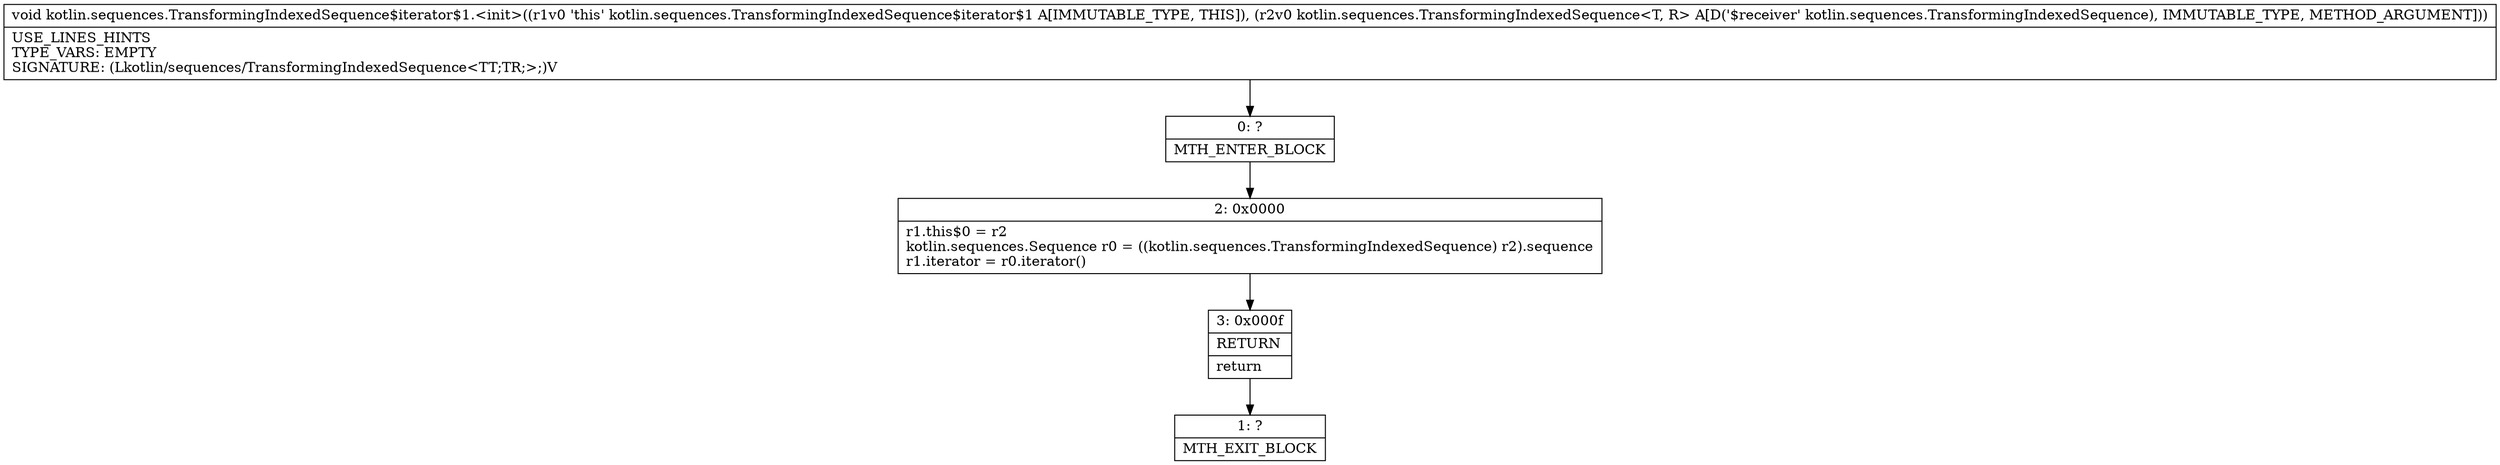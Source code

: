 digraph "CFG forkotlin.sequences.TransformingIndexedSequence$iterator$1.\<init\>(Lkotlin\/sequences\/TransformingIndexedSequence;)V" {
Node_0 [shape=record,label="{0\:\ ?|MTH_ENTER_BLOCK\l}"];
Node_2 [shape=record,label="{2\:\ 0x0000|r1.this$0 = r2\lkotlin.sequences.Sequence r0 = ((kotlin.sequences.TransformingIndexedSequence) r2).sequence\lr1.iterator = r0.iterator()\l}"];
Node_3 [shape=record,label="{3\:\ 0x000f|RETURN\l|return\l}"];
Node_1 [shape=record,label="{1\:\ ?|MTH_EXIT_BLOCK\l}"];
MethodNode[shape=record,label="{void kotlin.sequences.TransformingIndexedSequence$iterator$1.\<init\>((r1v0 'this' kotlin.sequences.TransformingIndexedSequence$iterator$1 A[IMMUTABLE_TYPE, THIS]), (r2v0 kotlin.sequences.TransformingIndexedSequence\<T, R\> A[D('$receiver' kotlin.sequences.TransformingIndexedSequence), IMMUTABLE_TYPE, METHOD_ARGUMENT]))  | USE_LINES_HINTS\lTYPE_VARS: EMPTY\lSIGNATURE: (Lkotlin\/sequences\/TransformingIndexedSequence\<TT;TR;\>;)V\l}"];
MethodNode -> Node_0;Node_0 -> Node_2;
Node_2 -> Node_3;
Node_3 -> Node_1;
}

